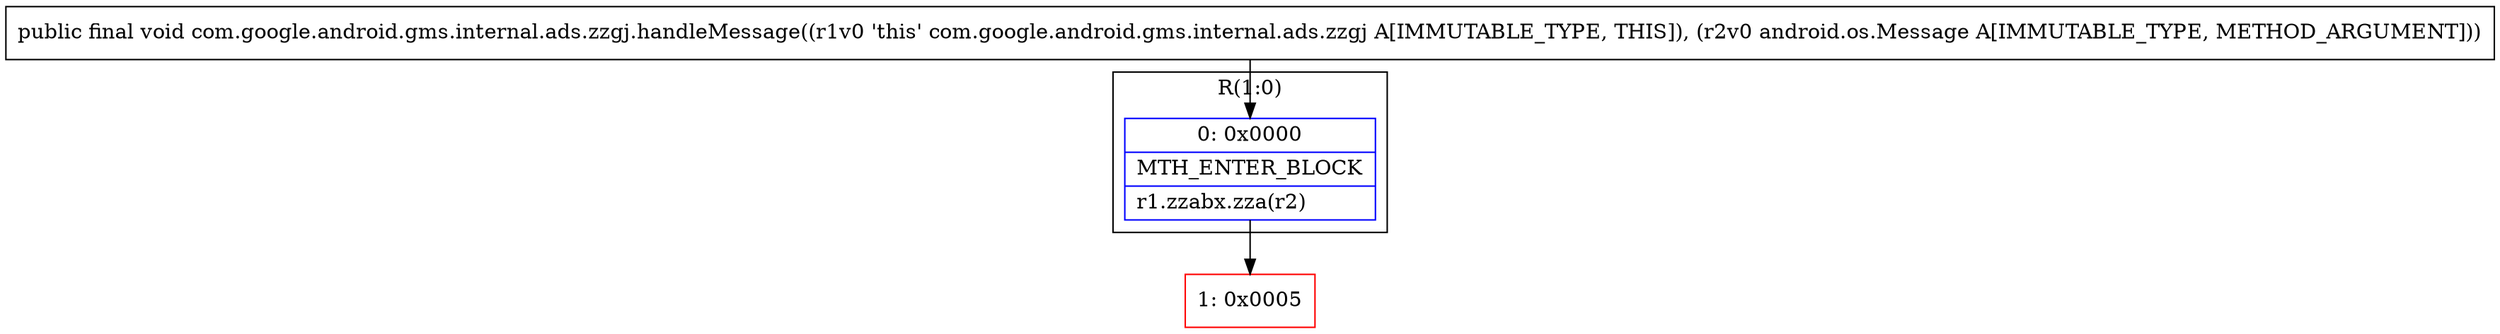 digraph "CFG forcom.google.android.gms.internal.ads.zzgj.handleMessage(Landroid\/os\/Message;)V" {
subgraph cluster_Region_917459036 {
label = "R(1:0)";
node [shape=record,color=blue];
Node_0 [shape=record,label="{0\:\ 0x0000|MTH_ENTER_BLOCK\l|r1.zzabx.zza(r2)\l}"];
}
Node_1 [shape=record,color=red,label="{1\:\ 0x0005}"];
MethodNode[shape=record,label="{public final void com.google.android.gms.internal.ads.zzgj.handleMessage((r1v0 'this' com.google.android.gms.internal.ads.zzgj A[IMMUTABLE_TYPE, THIS]), (r2v0 android.os.Message A[IMMUTABLE_TYPE, METHOD_ARGUMENT])) }"];
MethodNode -> Node_0;
Node_0 -> Node_1;
}

